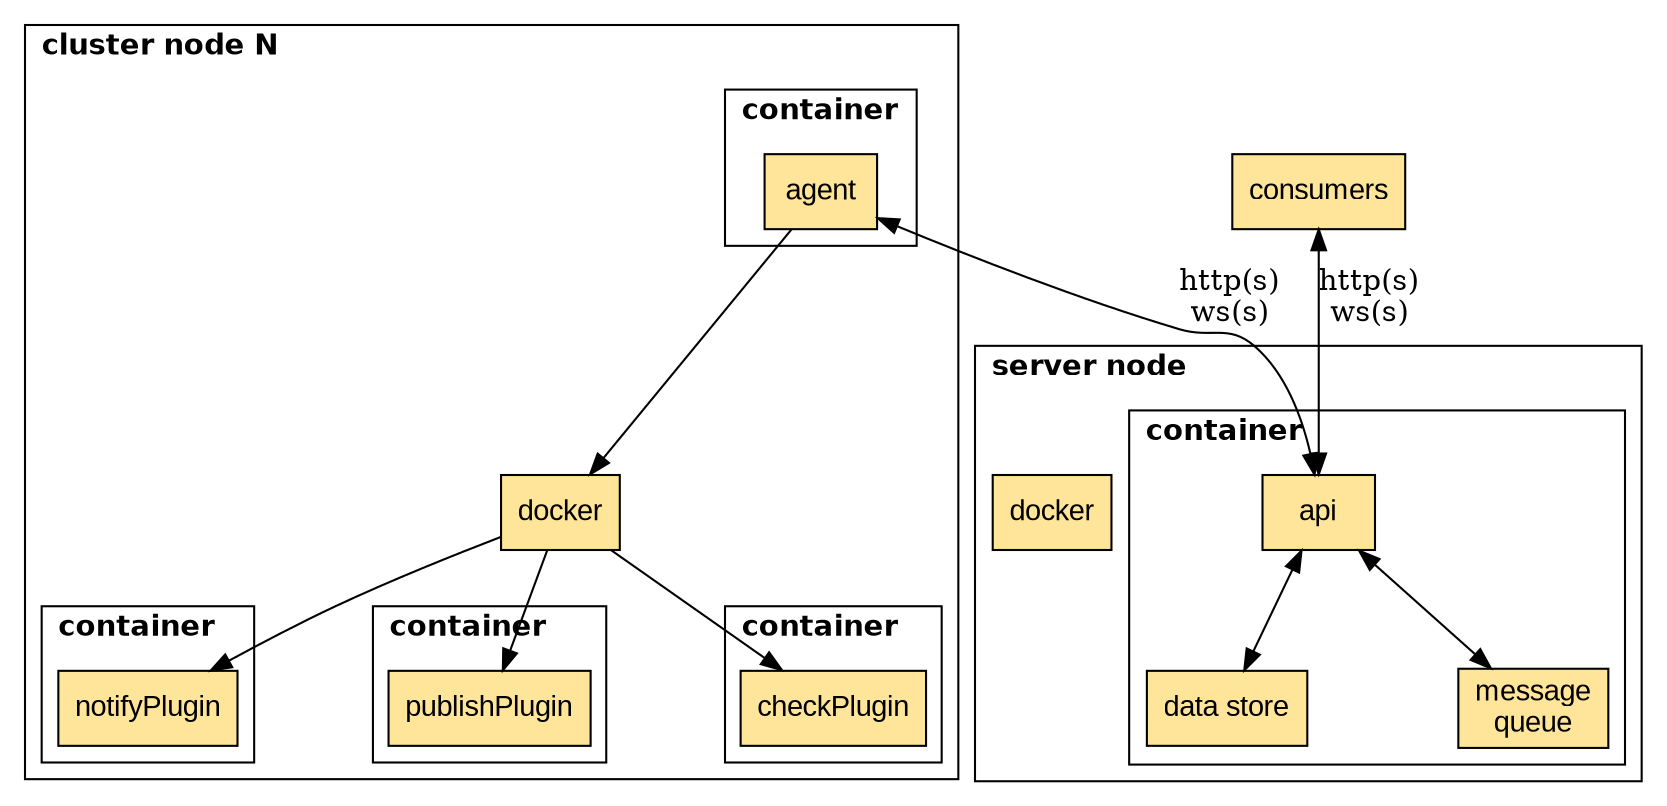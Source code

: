 digraph G {
    // configs
    dpi=300
    overlap = false
    splines = true
    nodesep=1 
    graph [fontname = "helvetica"];
    node [fontname = "Arial", fillcolor="#FFE599", style="filled"];

    // nodes
    agent [shape="box", label=<agent>]
    api [shape="box", label=<api>]
    datastore [shape="box", label=<data store>]
    messagequeue [shape="box", label=<message<BR/>queue>]
    consumers [shape="box", label=<consumers>]
    dockerNode [shape="box", label=<docker>]
    dockerServer [shape="box", label=<docker>]
    notifyPlugin [shape="box"]
    publishPlugin [shape="box"]
    checkPlugin [shape="box"]

    // relationships
    consumers -> api [dir="both" label=<http(s)<BR/>ws(s)>]

    subgraph cluster_server {
        label=<<B>server node</B>>
        labeljust="left"
        dockerServer
        
        subgraph cluster_api {
            label=<<B>container</B>>
            labeljust="left"
            api
            messagequeue
            datastore

             api -> messagequeue [dir="both"]
             api -> datastore [dir="both"]

        }

    }

    subgraph cluster_node {
        label=<<B>cluster node N</B>>
        labeljust="left"
        dockerNode

        subgraph cluster_agent {
            label=<<B>container</B>>
            labeljust="left"
            agent
        }

        subgraph cluster_notify {
            label=<<B>container</B>>
            labeljust="left"
            notifyPlugin

           
        }
        dockerNode -> notifyPlugin

        subgraph cluster_publish {
            label=<<B>container</B>>
            labeljust="left"
            publishPlugin

            
        }
        dockerNode -> publishPlugin

        subgraph cluster_check {
            label=<<B>container</B>>
            labeljust="left"
            checkPlugin
        }
        dockerNode -> checkPlugin  

    }

    agent -> api [dir="both" label=<http(s)<BR/>ws(s)>]
    agent -> dockerNode
   
}
